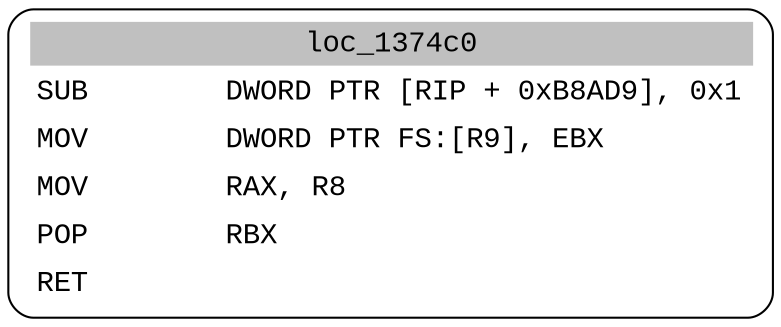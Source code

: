 digraph asm_graph {
1941 [
shape="Mrecord" fontname="Courier New"label =<<table border="0" cellborder="0" cellpadding="3"><tr><td align="center" colspan="2" bgcolor="grey">loc_1374c0</td></tr><tr><td align="left">SUB        DWORD PTR [RIP + 0xB8AD9], 0x1</td></tr><tr><td align="left">MOV        DWORD PTR FS:[R9], EBX</td></tr><tr><td align="left">MOV        RAX, R8</td></tr><tr><td align="left">POP        RBX</td></tr><tr><td align="left">RET        </td></tr></table>> ];
}